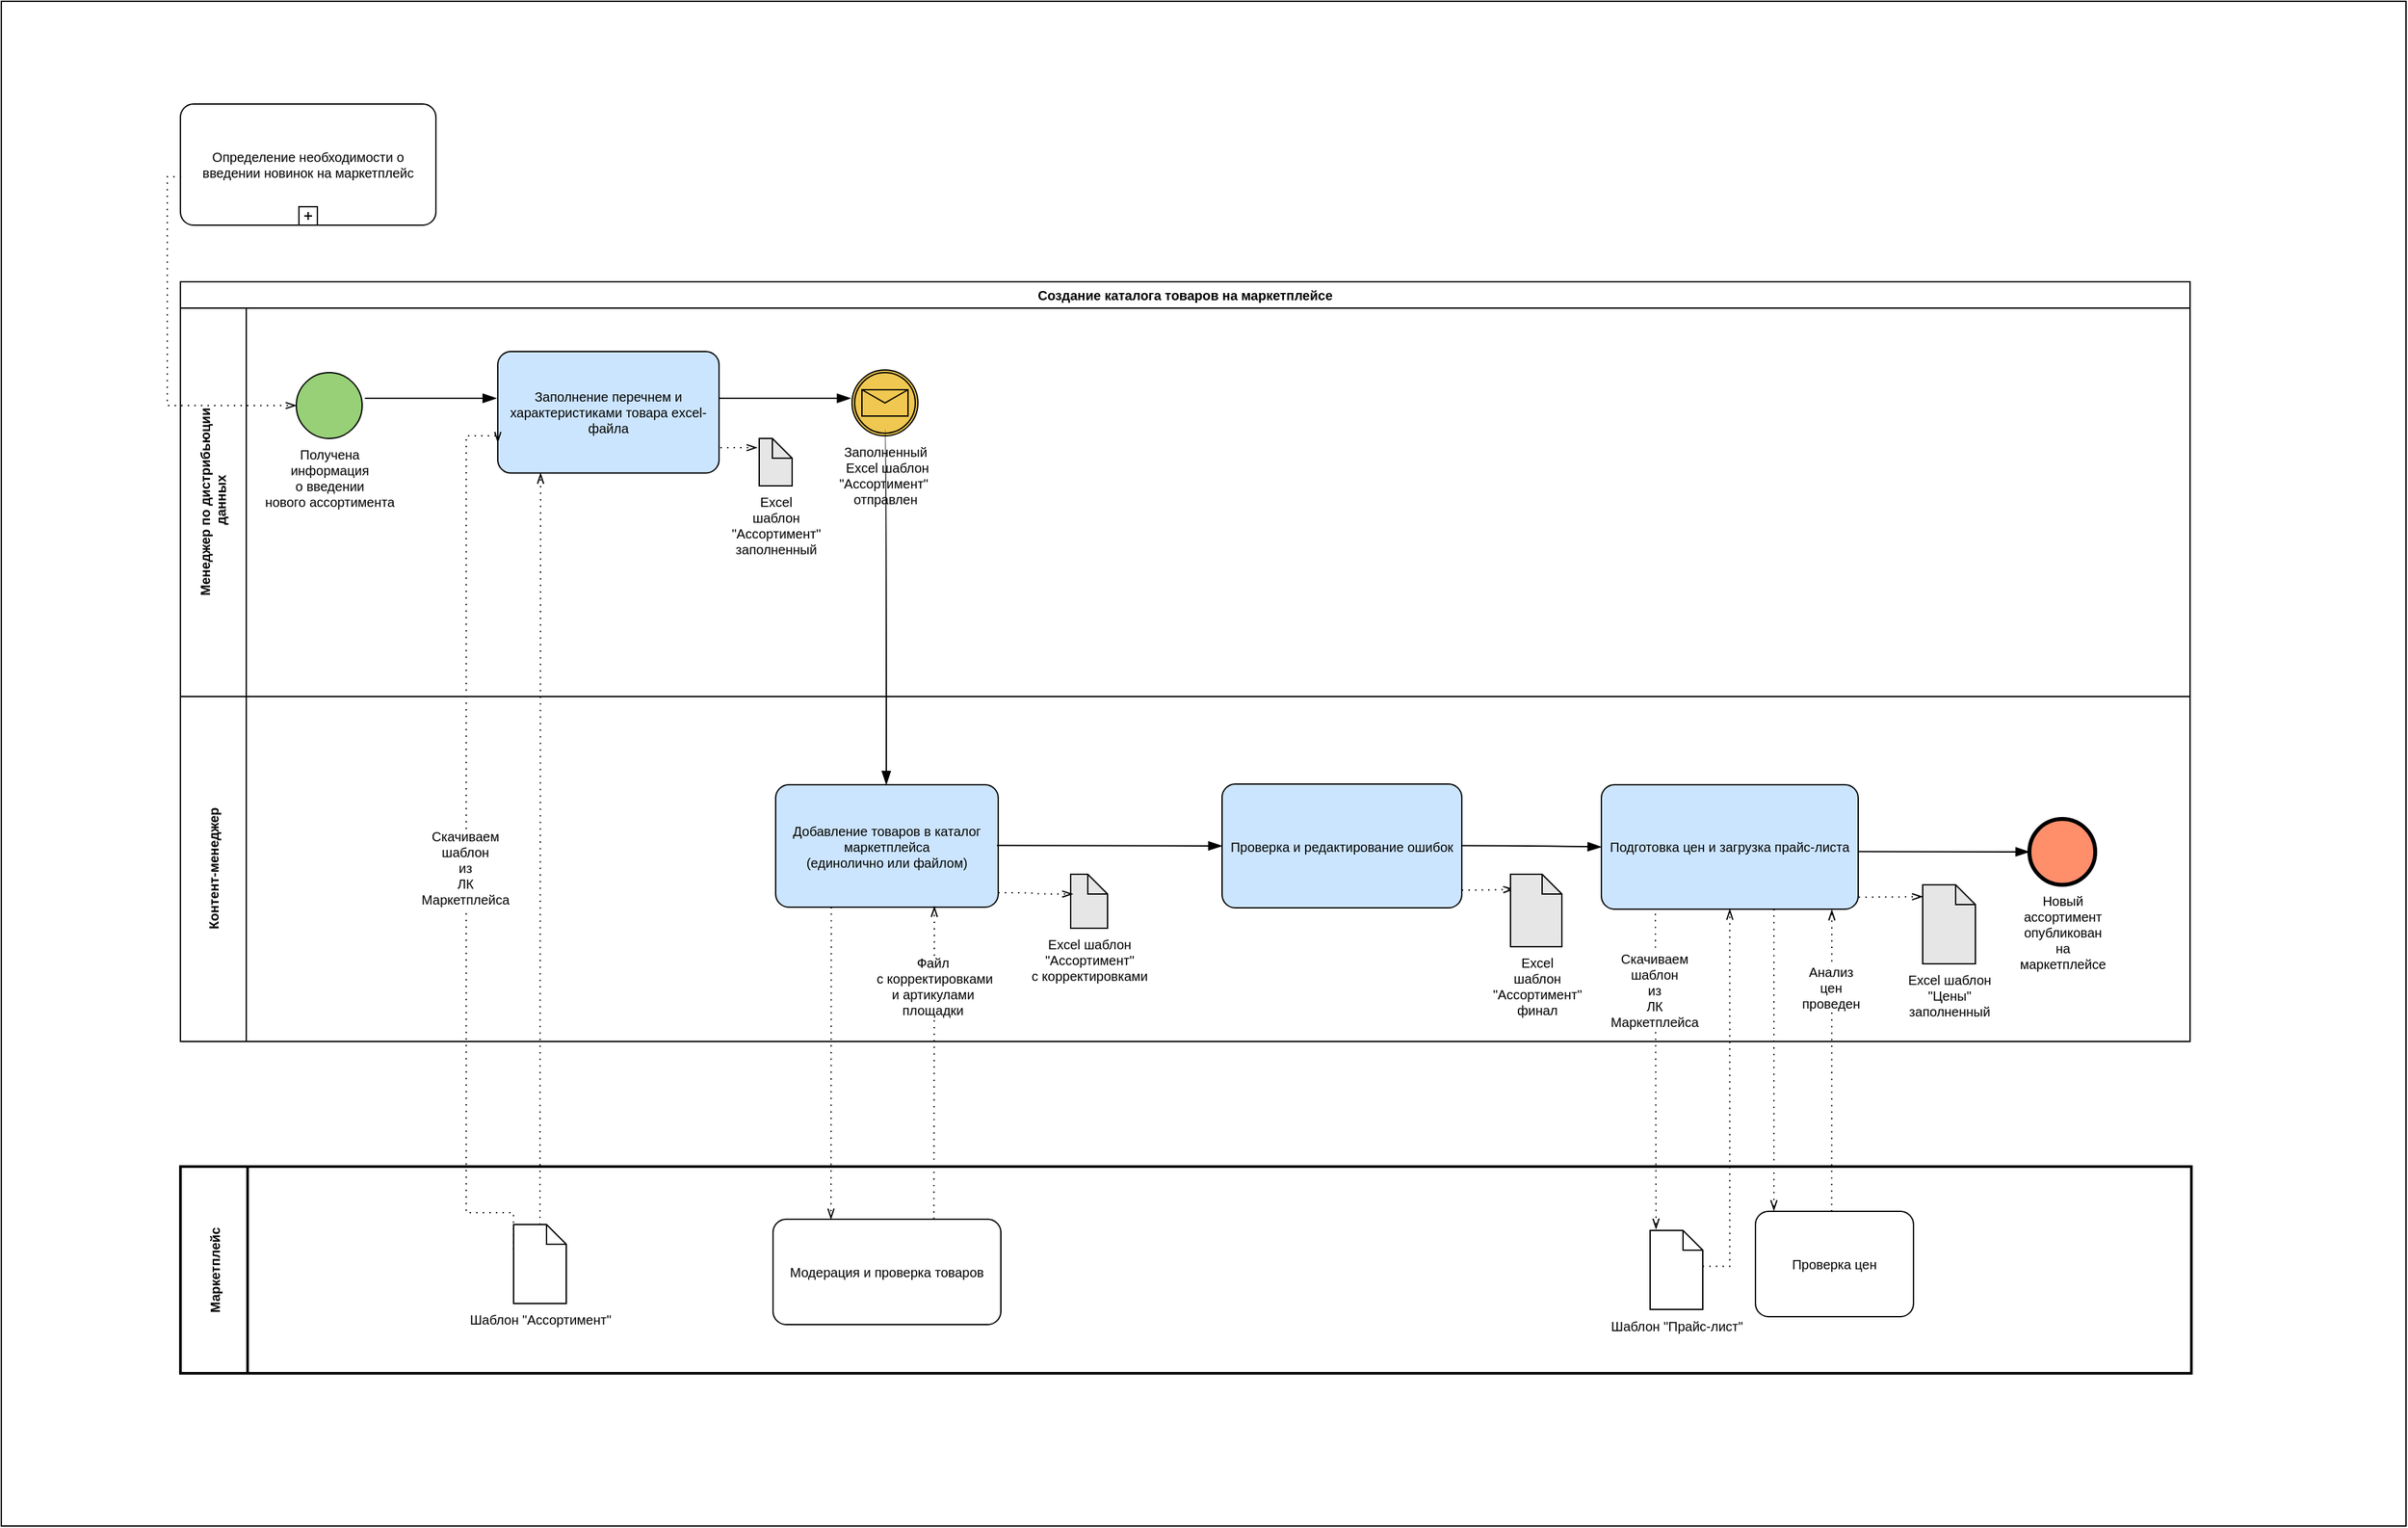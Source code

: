 <mxfile version="24.4.4" type="github" pages="2">
  <diagram name="Страница — 1" id="XYM78pJynSMZ6uqtWMJP">
    <mxGraphModel dx="4247" dy="2080" grid="0" gridSize="10" guides="1" tooltips="1" connect="1" arrows="1" fold="1" page="0" pageScale="1" pageWidth="827" pageHeight="1169" math="0" shadow="0">
      <root>
        <mxCell id="0" />
        <mxCell id="1" parent="0" />
        <mxCell id="3oqu8zlBChU2hpOTQaLW-1" value="" style="rounded=0;whiteSpace=wrap;html=1;" vertex="1" parent="1">
          <mxGeometry x="-459" y="-139" width="1826" height="1158" as="geometry" />
        </mxCell>
        <mxCell id="P9JtKbFVfii4pkBdRmkJ-34" value="Создание каталога товаров на маркетплейсе" style="swimlane;html=1;childLayout=stackLayout;resizeParent=1;resizeParentMax=0;horizontal=1;startSize=20;horizontalStack=0;whiteSpace=wrap;fontFamily=Helvetica;fontSize=10;" parent="1" vertex="1">
          <mxGeometry x="-323" y="74" width="1526" height="577" as="geometry" />
        </mxCell>
        <mxCell id="P9JtKbFVfii4pkBdRmkJ-35" value="Менеджер по дистрибьюции&lt;br style=&quot;font-size: 10px;&quot;&gt;&amp;nbsp;данных" style="swimlane;html=1;startSize=50;horizontal=0;fontFamily=Helvetica;fontSize=10;" parent="P9JtKbFVfii4pkBdRmkJ-34" vertex="1">
          <mxGeometry y="20" width="1526" height="295" as="geometry" />
        </mxCell>
        <mxCell id="gXvwRX82q5OKnSpkX18M-1" value="Получена &lt;br style=&quot;font-size: 10px;&quot;&gt;информация &lt;br style=&quot;font-size: 10px;&quot;&gt;о введении &lt;br style=&quot;font-size: 10px;&quot;&gt;нового ассортимента" style="points=[[0.145,0.145,0],[0.5,0,0],[0.855,0.145,0],[1,0.5,0],[0.855,0.855,0],[0.5,1,0],[0.145,0.855,0],[0,0.5,0]];shape=mxgraph.bpmn.event;html=1;verticalLabelPosition=bottom;labelBackgroundColor=#ffffff;verticalAlign=top;align=center;perimeter=ellipsePerimeter;outlineConnect=0;aspect=fixed;outline=standard;symbol=general;fillColor=#97D077;fontFamily=Helvetica;fontSize=10;" vertex="1" parent="P9JtKbFVfii4pkBdRmkJ-35">
          <mxGeometry x="88" y="49" width="50" height="50" as="geometry" />
        </mxCell>
        <mxCell id="gXvwRX82q5OKnSpkX18M-3" value="Заполнение перечнем и характеристиками товара excel-файла" style="points=[[0.25,0,0],[0.5,0,0],[0.75,0,0],[1,0.25,0],[1,0.5,0],[1,0.75,0],[0.75,1,0],[0.5,1,0],[0.25,1,0],[0,0.75,0],[0,0.5,0],[0,0.25,0]];shape=mxgraph.bpmn.task;whiteSpace=wrap;rectStyle=rounded;size=10;html=1;container=1;expand=0;collapsible=0;taskMarker=abstract;fillColor=#CCE5FF;fontFamily=Helvetica;fontSize=10;" vertex="1" parent="P9JtKbFVfii4pkBdRmkJ-35">
          <mxGeometry x="241" y="33" width="168" height="92.25" as="geometry" />
        </mxCell>
        <mxCell id="gXvwRX82q5OKnSpkX18M-4" value="" style="edgeStyle=elbowEdgeStyle;fontSize=10;html=1;endArrow=blockThin;endFill=1;rounded=0;startSize=8;endSize=8;curved=1;fontFamily=Helvetica;" edge="1" parent="P9JtKbFVfii4pkBdRmkJ-35">
          <mxGeometry width="160" relative="1" as="geometry">
            <mxPoint x="140" y="68.5" as="sourcePoint" />
            <mxPoint x="240" y="68.5" as="targetPoint" />
          </mxGeometry>
        </mxCell>
        <mxCell id="gXvwRX82q5OKnSpkX18M-10" value="Excel&lt;div style=&quot;font-size: 10px;&quot;&gt;шаблон&lt;br style=&quot;font-size: 10px;&quot;&gt;&quot;Ассортимент&quot;&lt;/div&gt;&lt;div style=&quot;font-size: 10px;&quot;&gt;заполненный&lt;/div&gt;" style="shape=mxgraph.bpmn.data;labelPosition=center;verticalLabelPosition=bottom;align=center;verticalAlign=top;size=15;html=1;fillColor=#E6E6E6;fontFamily=Helvetica;fontSize=10;" vertex="1" parent="P9JtKbFVfii4pkBdRmkJ-35">
          <mxGeometry x="439.5" y="99" width="25" height="36" as="geometry" />
        </mxCell>
        <mxCell id="gXvwRX82q5OKnSpkX18M-11" value="" style="edgeStyle=elbowEdgeStyle;fontSize=10;html=1;endFill=0;startFill=0;endSize=6;startSize=6;dashed=1;dashPattern=1 4;endArrow=openThin;startArrow=none;rounded=0;curved=1;fontFamily=Helvetica;" edge="1" parent="P9JtKbFVfii4pkBdRmkJ-35">
          <mxGeometry width="160" relative="1" as="geometry">
            <mxPoint x="410" y="106.0" as="sourcePoint" />
            <mxPoint x="438" y="106" as="targetPoint" />
          </mxGeometry>
        </mxCell>
        <mxCell id="gXvwRX82q5OKnSpkX18M-13" value="" style="edgeStyle=elbowEdgeStyle;fontSize=10;html=1;endArrow=blockThin;endFill=1;rounded=0;startSize=8;endSize=8;curved=1;fontFamily=Helvetica;" edge="1" parent="P9JtKbFVfii4pkBdRmkJ-35">
          <mxGeometry width="160" relative="1" as="geometry">
            <mxPoint x="409" y="68.5" as="sourcePoint" />
            <mxPoint x="509" y="68.5" as="targetPoint" />
          </mxGeometry>
        </mxCell>
        <mxCell id="gXvwRX82q5OKnSpkX18M-14" value="Заполненный&lt;br style=&quot;font-size: 10px;&quot;&gt;&amp;nbsp;Excel шаблон &lt;br style=&quot;font-size: 10px;&quot;&gt;&quot;Ассортимент&quot;&amp;nbsp;&lt;div style=&quot;font-size: 10px;&quot;&gt;отправлен&lt;/div&gt;" style="points=[[0.145,0.145,0],[0.5,0,0],[0.855,0.145,0],[1,0.5,0],[0.855,0.855,0],[0.5,1,0],[0.145,0.855,0],[0,0.5,0]];shape=mxgraph.bpmn.event;html=1;verticalLabelPosition=bottom;labelBackgroundColor=#ffffff;verticalAlign=top;align=center;perimeter=ellipsePerimeter;outlineConnect=0;aspect=fixed;outline=catching;symbol=message;fillColor=#f0c851;fontFamily=Helvetica;fontSize=10;" vertex="1" parent="P9JtKbFVfii4pkBdRmkJ-35">
          <mxGeometry x="510" y="47" width="50" height="50" as="geometry" />
        </mxCell>
        <mxCell id="gXvwRX82q5OKnSpkX18M-17" value="" style="edgeStyle=elbowEdgeStyle;fontSize=10;html=1;endArrow=blockThin;endFill=1;rounded=0;startSize=8;endSize=8;curved=1;entryX=0.5;entryY=0;entryDx=0;entryDy=0;entryPerimeter=0;fontFamily=Helvetica;" edge="1" parent="P9JtKbFVfii4pkBdRmkJ-34" target="gXvwRX82q5OKnSpkX18M-16">
          <mxGeometry width="160" relative="1" as="geometry">
            <mxPoint x="535" y="112.33" as="sourcePoint" />
            <mxPoint x="521" y="160.0" as="targetPoint" />
          </mxGeometry>
        </mxCell>
        <mxCell id="P9JtKbFVfii4pkBdRmkJ-36" value="Контент-менеджер" style="swimlane;html=1;startSize=50;horizontal=0;fontFamily=Helvetica;fontSize=10;" parent="P9JtKbFVfii4pkBdRmkJ-34" vertex="1">
          <mxGeometry y="315" width="1526" height="262" as="geometry" />
        </mxCell>
        <mxCell id="gXvwRX82q5OKnSpkX18M-16" value="Добавление товаров в каталог маркетплейса &lt;br style=&quot;font-size: 10px;&quot;&gt;(единолично или файлом)" style="points=[[0.25,0,0],[0.5,0,0],[0.75,0,0],[1,0.25,0],[1,0.5,0],[1,0.75,0],[0.75,1,0],[0.5,1,0],[0.25,1,0],[0,0.75,0],[0,0.5,0],[0,0.25,0]];shape=mxgraph.bpmn.task;whiteSpace=wrap;rectStyle=rounded;size=10;html=1;container=1;expand=0;collapsible=0;taskMarker=abstract;fillColor=#CCE5FF;fontFamily=Helvetica;fontSize=10;" vertex="1" parent="P9JtKbFVfii4pkBdRmkJ-36">
          <mxGeometry x="452" y="67" width="169" height="93" as="geometry" />
        </mxCell>
        <mxCell id="gXvwRX82q5OKnSpkX18M-23" value="" style="edgeStyle=elbowEdgeStyle;fontSize=10;html=1;endArrow=blockThin;endFill=1;rounded=0;startSize=8;endSize=8;curved=1;exitX=1;exitY=0.5;exitDx=0;exitDy=0;exitPerimeter=0;entryX=0;entryY=0.5;entryDx=0;entryDy=0;entryPerimeter=0;fontFamily=Helvetica;" edge="1" parent="P9JtKbFVfii4pkBdRmkJ-36" target="gXvwRX82q5OKnSpkX18M-22">
          <mxGeometry width="160" relative="1" as="geometry">
            <mxPoint x="620" y="113.16" as="sourcePoint" />
            <mxPoint x="712" y="113.16" as="targetPoint" />
          </mxGeometry>
        </mxCell>
        <mxCell id="gXvwRX82q5OKnSpkX18M-22" value="Проверка и редактирование ошибок" style="points=[[0.25,0,0],[0.5,0,0],[0.75,0,0],[1,0.25,0],[1,0.5,0],[1,0.75,0],[0.75,1,0],[0.5,1,0],[0.25,1,0],[0,0.75,0],[0,0.5,0],[0,0.25,0]];shape=mxgraph.bpmn.task;whiteSpace=wrap;rectStyle=rounded;size=10;html=1;container=1;expand=0;collapsible=0;taskMarker=abstract;fillColor=#CCE5FF;fontFamily=Helvetica;fontSize=10;" vertex="1" parent="P9JtKbFVfii4pkBdRmkJ-36">
          <mxGeometry x="791" y="66.5" width="182" height="94" as="geometry" />
        </mxCell>
        <mxCell id="gXvwRX82q5OKnSpkX18M-21" value="Excel&amp;nbsp;&lt;span style=&quot;background-color: initial; font-size: 10px;&quot;&gt;шаблон &lt;br style=&quot;font-size: 10px;&quot;&gt;&quot;Ассортимент&quot;&lt;/span&gt;&lt;div style=&quot;font-size: 10px;&quot;&gt;с корректировками&lt;/div&gt;" style="shape=mxgraph.bpmn.data;labelPosition=center;verticalLabelPosition=bottom;align=center;verticalAlign=top;size=15;html=1;fillColor=#E6E6E6;fontFamily=Helvetica;fontSize=10;" vertex="1" parent="P9JtKbFVfii4pkBdRmkJ-36">
          <mxGeometry x="676" y="135" width="28" height="41" as="geometry" />
        </mxCell>
        <mxCell id="gXvwRX82q5OKnSpkX18M-28" value="" style="edgeStyle=elbowEdgeStyle;fontSize=10;html=1;endFill=0;startFill=0;endSize=6;startSize=6;dashed=1;dashPattern=1 4;endArrow=openThin;startArrow=none;rounded=0;curved=1;entryX=0.06;entryY=0.366;entryDx=0;entryDy=0;entryPerimeter=0;fontFamily=Helvetica;" edge="1" parent="P9JtKbFVfii4pkBdRmkJ-36" target="gXvwRX82q5OKnSpkX18M-21">
          <mxGeometry width="160" relative="1" as="geometry">
            <mxPoint x="621" y="149.0" as="sourcePoint" />
            <mxPoint x="664" y="149" as="targetPoint" />
          </mxGeometry>
        </mxCell>
        <mxCell id="gXvwRX82q5OKnSpkX18M-30" value="" style="edgeStyle=elbowEdgeStyle;fontSize=10;html=1;endFill=0;startFill=0;endSize=6;startSize=6;dashed=1;dashPattern=1 4;endArrow=openThin;startArrow=none;rounded=0;curved=1;entryX=0.066;entryY=0.207;entryDx=0;entryDy=0;entryPerimeter=0;fontFamily=Helvetica;" edge="1" parent="P9JtKbFVfii4pkBdRmkJ-36" target="gXvwRX82q5OKnSpkX18M-29">
          <mxGeometry width="160" relative="1" as="geometry">
            <mxPoint x="973" y="147" as="sourcePoint" />
            <mxPoint x="1009" y="147" as="targetPoint" />
          </mxGeometry>
        </mxCell>
        <mxCell id="gXvwRX82q5OKnSpkX18M-31" value="Подготовка цен и загрузка прайс-листа" style="points=[[0.25,0,0],[0.5,0,0],[0.75,0,0],[1,0.25,0],[1,0.5,0],[1,0.75,0],[0.75,1,0],[0.5,1,0],[0.25,1,0],[0,0.75,0],[0,0.5,0],[0,0.25,0]];shape=mxgraph.bpmn.task;whiteSpace=wrap;rectStyle=rounded;size=10;html=1;container=1;expand=0;collapsible=0;taskMarker=abstract;fillColor=#CCE5FF;fontFamily=Helvetica;fontSize=10;" vertex="1" parent="P9JtKbFVfii4pkBdRmkJ-36">
          <mxGeometry x="1079" y="67" width="195" height="94.5" as="geometry" />
        </mxCell>
        <mxCell id="gXvwRX82q5OKnSpkX18M-29" value="Excel&lt;br style=&quot;font-size: 10px;&quot;&gt;шаблон&lt;br style=&quot;font-size: 10px;&quot;&gt;&quot;Ассортимент&quot;&lt;br style=&quot;font-size: 10px;&quot;&gt;финал" style="shape=mxgraph.bpmn.data;labelPosition=center;verticalLabelPosition=bottom;align=center;verticalAlign=top;size=15;html=1;fillColor=#E6E6E6;fontFamily=Helvetica;fontSize=10;" vertex="1" parent="P9JtKbFVfii4pkBdRmkJ-36">
          <mxGeometry x="1010" y="135" width="39" height="55" as="geometry" />
        </mxCell>
        <mxCell id="gXvwRX82q5OKnSpkX18M-32" value="" style="edgeStyle=elbowEdgeStyle;fontSize=10;html=1;endArrow=blockThin;endFill=1;rounded=0;startSize=8;endSize=8;curved=1;entryX=0;entryY=0.5;entryDx=0;entryDy=0;entryPerimeter=0;fontFamily=Helvetica;" edge="1" parent="P9JtKbFVfii4pkBdRmkJ-36" target="gXvwRX82q5OKnSpkX18M-31">
          <mxGeometry width="160" relative="1" as="geometry">
            <mxPoint x="973" y="113.26" as="sourcePoint" />
            <mxPoint x="1073" y="113.26" as="targetPoint" />
          </mxGeometry>
        </mxCell>
        <mxCell id="gXvwRX82q5OKnSpkX18M-46" value="Excel шаблон&lt;br style=&quot;font-size: 10px;&quot;&gt;&quot;Цены&quot;&lt;br style=&quot;font-size: 10px;&quot;&gt;заполненный" style="shape=mxgraph.bpmn.data;labelPosition=center;verticalLabelPosition=bottom;align=center;verticalAlign=top;size=15;html=1;fillColor=#E6E6E6;fontFamily=Helvetica;fontSize=10;" vertex="1" parent="P9JtKbFVfii4pkBdRmkJ-36">
          <mxGeometry x="1323" y="143" width="40" height="60" as="geometry" />
        </mxCell>
        <mxCell id="gXvwRX82q5OKnSpkX18M-53" value="Новый &lt;br style=&quot;font-size: 10px;&quot;&gt;ассортимент &lt;br style=&quot;font-size: 10px;&quot;&gt;опубликован &lt;br style=&quot;font-size: 10px;&quot;&gt;на &lt;br style=&quot;font-size: 10px;&quot;&gt;маркетплейсе" style="points=[[0.145,0.145,0],[0.5,0,0],[0.855,0.145,0],[1,0.5,0],[0.855,0.855,0],[0.5,1,0],[0.145,0.855,0],[0,0.5,0]];shape=mxgraph.bpmn.event;html=1;verticalLabelPosition=bottom;labelBackgroundColor=#ffffff;verticalAlign=top;align=center;perimeter=ellipsePerimeter;outlineConnect=0;aspect=fixed;outline=end;symbol=terminate2;fillColor=#FF8E6B;fontFamily=Helvetica;fontSize=10;" vertex="1" parent="P9JtKbFVfii4pkBdRmkJ-36">
          <mxGeometry x="1404" y="93" width="50" height="50" as="geometry" />
        </mxCell>
        <mxCell id="gXvwRX82q5OKnSpkX18M-54" value="" style="edgeStyle=elbowEdgeStyle;fontSize=10;html=1;endArrow=blockThin;endFill=1;rounded=0;startSize=8;endSize=8;curved=1;entryX=0;entryY=0.5;entryDx=0;entryDy=0;entryPerimeter=0;fontFamily=Helvetica;" edge="1" parent="P9JtKbFVfii4pkBdRmkJ-36" target="gXvwRX82q5OKnSpkX18M-53">
          <mxGeometry width="160" relative="1" as="geometry">
            <mxPoint x="1274" y="117.71" as="sourcePoint" />
            <mxPoint x="1374" y="117.71" as="targetPoint" />
          </mxGeometry>
        </mxCell>
        <mxCell id="gXvwRX82q5OKnSpkX18M-55" value="" style="edgeStyle=elbowEdgeStyle;fontSize=10;html=1;endFill=0;startFill=0;endSize=6;startSize=6;dashed=1;dashPattern=1 4;endArrow=openThin;startArrow=none;rounded=0;curved=1;entryX=0;entryY=0.15;entryDx=0;entryDy=0;entryPerimeter=0;exitX=1.002;exitY=0.903;exitDx=0;exitDy=0;exitPerimeter=0;fontFamily=Helvetica;" edge="1" parent="P9JtKbFVfii4pkBdRmkJ-36" source="gXvwRX82q5OKnSpkX18M-31" target="gXvwRX82q5OKnSpkX18M-46">
          <mxGeometry width="160" relative="1" as="geometry">
            <mxPoint x="1276" y="152" as="sourcePoint" />
            <mxPoint x="1314" y="152" as="targetPoint" />
          </mxGeometry>
        </mxCell>
        <mxCell id="gXvwRX82q5OKnSpkX18M-5" value="Определение необходимости о введении новинок на маркетплейс" style="points=[[0.25,0,0],[0.5,0,0],[0.75,0,0],[1,0.25,0],[1,0.5,0],[1,0.75,0],[0.75,1,0],[0.5,1,0],[0.25,1,0],[0,0.75,0],[0,0.5,0],[0,0.25,0]];shape=mxgraph.bpmn.task;whiteSpace=wrap;rectStyle=rounded;size=10;html=1;container=1;expand=0;collapsible=0;taskMarker=abstract;isLoopSub=1;fontFamily=Helvetica;fontSize=10;" vertex="1" parent="1">
          <mxGeometry x="-323" y="-61" width="194" height="92" as="geometry" />
        </mxCell>
        <mxCell id="gXvwRX82q5OKnSpkX18M-6" value="" style="edgeStyle=orthogonalEdgeStyle;fontSize=10;html=1;endFill=0;startFill=0;endSize=6;startSize=6;dashed=1;dashPattern=1 4;endArrow=openThin;startArrow=none;rounded=0;entryX=0;entryY=0.5;entryDx=0;entryDy=0;entryPerimeter=0;exitX=0.003;exitY=0.6;exitDx=0;exitDy=0;exitPerimeter=0;fontFamily=Helvetica;" edge="1" parent="1" source="gXvwRX82q5OKnSpkX18M-5" target="gXvwRX82q5OKnSpkX18M-1">
          <mxGeometry width="160" relative="1" as="geometry">
            <mxPoint x="-352" y="-69.0" as="sourcePoint" />
            <mxPoint x="-255" y="-69.0" as="targetPoint" />
          </mxGeometry>
        </mxCell>
        <mxCell id="gXvwRX82q5OKnSpkX18M-18" value="&lt;b style=&quot;font-size: 10px;&quot;&gt;Маркетплейс&lt;/b&gt;" style="swimlane;html=1;startSize=51;fontStyle=0;collapsible=0;horizontal=0;swimlaneLine=1;swimlaneFillColor=#ffffff;strokeWidth=2;whiteSpace=wrap;fontFamily=Helvetica;fontSize=10;" vertex="1" parent="1">
          <mxGeometry x="-323" y="746" width="1527" height="157" as="geometry" />
        </mxCell>
        <mxCell id="gXvwRX82q5OKnSpkX18M-19" value="Модерация и проверка товаров" style="points=[[0.25,0,0],[0.5,0,0],[0.75,0,0],[1,0.25,0],[1,0.5,0],[1,0.75,0],[0.75,1,0],[0.5,1,0],[0.25,1,0],[0,0.75,0],[0,0.5,0],[0,0.25,0]];shape=mxgraph.bpmn.task;whiteSpace=wrap;rectStyle=rounded;size=10;html=1;container=1;expand=0;collapsible=0;taskMarker=abstract;fontFamily=Helvetica;fontSize=10;" vertex="1" parent="gXvwRX82q5OKnSpkX18M-18">
          <mxGeometry x="450" y="40" width="173" height="80" as="geometry" />
        </mxCell>
        <mxCell id="gXvwRX82q5OKnSpkX18M-34" value="Шаблон &quot;Прайс-лист&quot;" style="shape=mxgraph.bpmn.data;labelPosition=center;verticalLabelPosition=bottom;align=center;verticalAlign=top;size=15;html=1;fontFamily=Helvetica;fontSize=10;" vertex="1" parent="gXvwRX82q5OKnSpkX18M-18">
          <mxGeometry x="1116" y="48.5" width="40" height="60" as="geometry" />
        </mxCell>
        <mxCell id="gXvwRX82q5OKnSpkX18M-35" value="Шаблон &quot;Ассортимент&quot;" style="shape=mxgraph.bpmn.data;labelPosition=center;verticalLabelPosition=bottom;align=center;verticalAlign=top;size=15;html=1;fontFamily=Helvetica;fontSize=10;" vertex="1" parent="gXvwRX82q5OKnSpkX18M-18">
          <mxGeometry x="253" y="44" width="40" height="60" as="geometry" />
        </mxCell>
        <mxCell id="gXvwRX82q5OKnSpkX18M-45" value="Проверка цен" style="points=[[0.25,0,0],[0.5,0,0],[0.75,0,0],[1,0.25,0],[1,0.5,0],[1,0.75,0],[0.75,1,0],[0.5,1,0],[0.25,1,0],[0,0.75,0],[0,0.5,0],[0,0.25,0]];shape=mxgraph.bpmn.task;whiteSpace=wrap;rectStyle=rounded;size=10;html=1;container=1;expand=0;collapsible=0;taskMarker=abstract;fontFamily=Helvetica;fontSize=10;" vertex="1" parent="gXvwRX82q5OKnSpkX18M-18">
          <mxGeometry x="1196" y="34" width="120" height="80" as="geometry" />
        </mxCell>
        <mxCell id="gXvwRX82q5OKnSpkX18M-25" value="" style="edgeStyle=elbowEdgeStyle;fontSize=10;html=1;endFill=0;startFill=0;endSize=6;startSize=6;dashed=1;dashPattern=1 4;endArrow=openThin;startArrow=none;rounded=0;curved=1;exitX=0.706;exitY=-0.003;exitDx=0;exitDy=0;exitPerimeter=0;entryX=0.717;entryY=0.993;entryDx=0;entryDy=0;entryPerimeter=0;fontFamily=Helvetica;" edge="1" parent="1" source="gXvwRX82q5OKnSpkX18M-19" target="gXvwRX82q5OKnSpkX18M-16">
          <mxGeometry width="160" relative="1" as="geometry">
            <mxPoint x="248" y="568" as="sourcePoint" />
            <mxPoint x="250" y="460" as="targetPoint" />
          </mxGeometry>
        </mxCell>
        <mxCell id="gXvwRX82q5OKnSpkX18M-27" value="Файл&lt;br style=&quot;font-size: 10px;&quot;&gt;&amp;nbsp;с корректировками &lt;br style=&quot;font-size: 10px;&quot;&gt;и артикулами &lt;br style=&quot;font-size: 10px;&quot;&gt;площадки" style="edgeLabel;html=1;align=center;verticalAlign=middle;resizable=0;points=[];fontFamily=Helvetica;fontSize=10;" vertex="1" connectable="0" parent="gXvwRX82q5OKnSpkX18M-25">
          <mxGeometry x="0.664" y="-1" relative="1" as="geometry">
            <mxPoint x="-3" y="21" as="offset" />
          </mxGeometry>
        </mxCell>
        <mxCell id="gXvwRX82q5OKnSpkX18M-26" value="" style="edgeStyle=elbowEdgeStyle;fontSize=10;html=1;endFill=0;startFill=0;endSize=6;startSize=6;dashed=1;dashPattern=1 4;endArrow=openThin;startArrow=none;rounded=0;curved=1;exitX=0.25;exitY=1;exitDx=0;exitDy=0;exitPerimeter=0;entryX=0.25;entryY=0;entryDx=0;entryDy=0;entryPerimeter=0;fontFamily=Helvetica;" edge="1" parent="1" source="gXvwRX82q5OKnSpkX18M-16" target="gXvwRX82q5OKnSpkX18M-19">
          <mxGeometry width="160" relative="1" as="geometry">
            <mxPoint x="122" y="490.0" as="sourcePoint" />
            <mxPoint x="219" y="490.0" as="targetPoint" />
          </mxGeometry>
        </mxCell>
        <mxCell id="gXvwRX82q5OKnSpkX18M-37" value="" style="edgeStyle=elbowEdgeStyle;fontSize=10;html=1;endFill=0;startFill=0;endSize=6;startSize=6;dashed=1;dashPattern=1 4;endArrow=openThin;startArrow=none;rounded=0;curved=1;exitX=0.5;exitY=0;exitDx=0;exitDy=0;exitPerimeter=0;entryX=0.198;entryY=1.001;entryDx=0;entryDy=0;entryPerimeter=0;fontFamily=Helvetica;" edge="1" parent="1" source="gXvwRX82q5OKnSpkX18M-35" target="gXvwRX82q5OKnSpkX18M-3">
          <mxGeometry width="160" relative="1" as="geometry">
            <mxPoint x="-51.03" y="727" as="sourcePoint" />
            <mxPoint x="-51" y="227" as="targetPoint" />
          </mxGeometry>
        </mxCell>
        <mxCell id="gXvwRX82q5OKnSpkX18M-38" value="" style="edgeStyle=orthogonalEdgeStyle;fontSize=10;html=1;endFill=0;startFill=0;endSize=6;startSize=6;dashed=1;dashPattern=1 4;endArrow=openThin;startArrow=none;rounded=0;entryX=0;entryY=0.75;entryDx=0;entryDy=0;entryPerimeter=0;exitX=-0.003;exitY=0.312;exitDx=0;exitDy=0;exitPerimeter=0;fontFamily=Helvetica;" edge="1" parent="1" source="gXvwRX82q5OKnSpkX18M-35" target="gXvwRX82q5OKnSpkX18M-3">
          <mxGeometry width="160" relative="1" as="geometry">
            <mxPoint x="-204" y="296.0" as="sourcePoint" />
            <mxPoint x="-107" y="296.0" as="targetPoint" />
            <Array as="points">
              <mxPoint x="-106" y="781" />
              <mxPoint x="-106" y="191" />
            </Array>
          </mxGeometry>
        </mxCell>
        <mxCell id="gXvwRX82q5OKnSpkX18M-39" value="Скачиваем &lt;br style=&quot;font-size: 10px;&quot;&gt;шаблон &lt;br style=&quot;font-size: 10px;&quot;&gt;из &lt;br style=&quot;font-size: 10px;&quot;&gt;ЛК &lt;br style=&quot;font-size: 10px;&quot;&gt;Маркетплейса" style="edgeLabel;html=1;align=center;verticalAlign=middle;resizable=0;points=[];fontFamily=Helvetica;fontSize=10;" vertex="1" connectable="0" parent="gXvwRX82q5OKnSpkX18M-38">
          <mxGeometry x="-0.049" y="1" relative="1" as="geometry">
            <mxPoint y="-1" as="offset" />
          </mxGeometry>
        </mxCell>
        <mxCell id="gXvwRX82q5OKnSpkX18M-41" value="" style="edgeStyle=elbowEdgeStyle;fontSize=10;html=1;endFill=0;startFill=0;endSize=6;startSize=6;dashed=1;dashPattern=1 4;endArrow=openThin;startArrow=none;rounded=0;curved=1;exitX=0.478;exitY=0.999;exitDx=0;exitDy=0;exitPerimeter=0;entryX=0;entryY=0;entryDx=12.5;entryDy=0;entryPerimeter=0;fontFamily=Helvetica;" edge="1" parent="1">
          <mxGeometry width="160" relative="1" as="geometry">
            <mxPoint x="797" y="553.996" as="sourcePoint" />
            <mxPoint x="798.29" y="793.59" as="targetPoint" />
          </mxGeometry>
        </mxCell>
        <mxCell id="gXvwRX82q5OKnSpkX18M-43" value="Скачиваем &lt;br style=&quot;font-size: 10px;&quot;&gt;шаблон&lt;div style=&quot;font-size: 10px;&quot;&gt;из &lt;br style=&quot;font-size: 10px;&quot;&gt;ЛК &lt;br style=&quot;font-size: 10px;&quot;&gt;Маркетплейса&lt;/div&gt;" style="edgeLabel;html=1;align=center;verticalAlign=middle;resizable=0;points=[];fontFamily=Helvetica;fontSize=10;" vertex="1" connectable="0" parent="gXvwRX82q5OKnSpkX18M-41">
          <mxGeometry x="-0.519" y="-2" relative="1" as="geometry">
            <mxPoint as="offset" />
          </mxGeometry>
        </mxCell>
        <mxCell id="gXvwRX82q5OKnSpkX18M-44" value="" style="edgeStyle=orthogonalEdgeStyle;fontSize=10;html=1;endFill=0;startFill=0;endSize=6;startSize=6;dashed=1;dashPattern=1 4;endArrow=openThin;startArrow=none;rounded=0;entryX=0.5;entryY=1;entryDx=0;entryDy=0;entryPerimeter=0;fontFamily=Helvetica;" edge="1" parent="1" target="gXvwRX82q5OKnSpkX18M-31">
          <mxGeometry width="160" relative="1" as="geometry">
            <mxPoint x="833" y="821.78" as="sourcePoint" />
            <mxPoint x="882.21" y="576.996" as="targetPoint" />
            <Array as="points">
              <mxPoint x="854" y="822" />
            </Array>
          </mxGeometry>
        </mxCell>
        <mxCell id="gXvwRX82q5OKnSpkX18M-50" value="" style="edgeStyle=elbowEdgeStyle;fontSize=10;html=1;endFill=0;startFill=0;endSize=6;startSize=6;dashed=1;dashPattern=1 4;endArrow=openThin;startArrow=none;rounded=0;curved=1;entryX=0.964;entryY=1.005;entryDx=0;entryDy=0;entryPerimeter=0;fontFamily=Helvetica;" edge="1" parent="1">
          <mxGeometry width="160" relative="1" as="geometry">
            <mxPoint x="930.857" y="780" as="sourcePoint" />
            <mxPoint x="930.98" y="550.972" as="targetPoint" />
          </mxGeometry>
        </mxCell>
        <mxCell id="gXvwRX82q5OKnSpkX18M-52" value="Анализ&lt;br style=&quot;font-size: 10px;&quot;&gt;цен &lt;br style=&quot;font-size: 10px;&quot;&gt;проведен" style="edgeLabel;html=1;align=center;verticalAlign=middle;resizable=0;points=[];fontFamily=Helvetica;fontSize=10;" vertex="1" connectable="0" parent="gXvwRX82q5OKnSpkX18M-50">
          <mxGeometry x="0.486" y="1" relative="1" as="geometry">
            <mxPoint as="offset" />
          </mxGeometry>
        </mxCell>
        <mxCell id="gXvwRX82q5OKnSpkX18M-51" value="" style="edgeStyle=elbowEdgeStyle;fontSize=10;html=1;endFill=0;startFill=0;endSize=6;startSize=6;dashed=1;dashPattern=1 4;endArrow=openThin;startArrow=none;rounded=0;curved=1;entryX=0.117;entryY=-0.005;entryDx=0;entryDy=0;entryPerimeter=0;fontFamily=Helvetica;" edge="1" parent="1" source="gXvwRX82q5OKnSpkX18M-31" target="gXvwRX82q5OKnSpkX18M-45">
          <mxGeometry width="160" relative="1" as="geometry">
            <mxPoint x="864" y="687" as="sourcePoint" />
            <mxPoint x="961" y="687" as="targetPoint" />
          </mxGeometry>
        </mxCell>
      </root>
    </mxGraphModel>
  </diagram>
  <diagram id="QzGa1idAcVj1KalMC7kK" name="Страница — 2">
    <mxGraphModel dx="1034" dy="504" grid="1" gridSize="10" guides="1" tooltips="1" connect="1" arrows="1" fold="1" page="1" pageScale="1" pageWidth="827" pageHeight="1169" math="0" shadow="0">
      <root>
        <mxCell id="0" />
        <mxCell id="1" parent="0" />
        <mxCell id="RXocsptt1PUfBMOzLmFH-1" value="" style="points=[[0.145,0.145,0],[0.5,0,0],[0.855,0.145,0],[1,0.5,0],[0.855,0.855,0],[0.5,1,0],[0.145,0.855,0],[0,0.5,0]];shape=mxgraph.bpmn.event;html=1;verticalLabelPosition=bottom;labelBackgroundColor=#ffffff;verticalAlign=top;align=center;perimeter=ellipsePerimeter;outlineConnect=0;aspect=fixed;outline=standard;symbol=general;fillColor=#97D077;" vertex="1" parent="1">
          <mxGeometry x="80" y="190" width="50" height="50" as="geometry" />
        </mxCell>
        <mxCell id="xLmsqglrxstIhnD4TByD-1" value="" style="rounded=0;whiteSpace=wrap;html=1;" vertex="1" parent="1">
          <mxGeometry x="220" y="210" width="250" height="180" as="geometry" />
        </mxCell>
      </root>
    </mxGraphModel>
  </diagram>
</mxfile>
